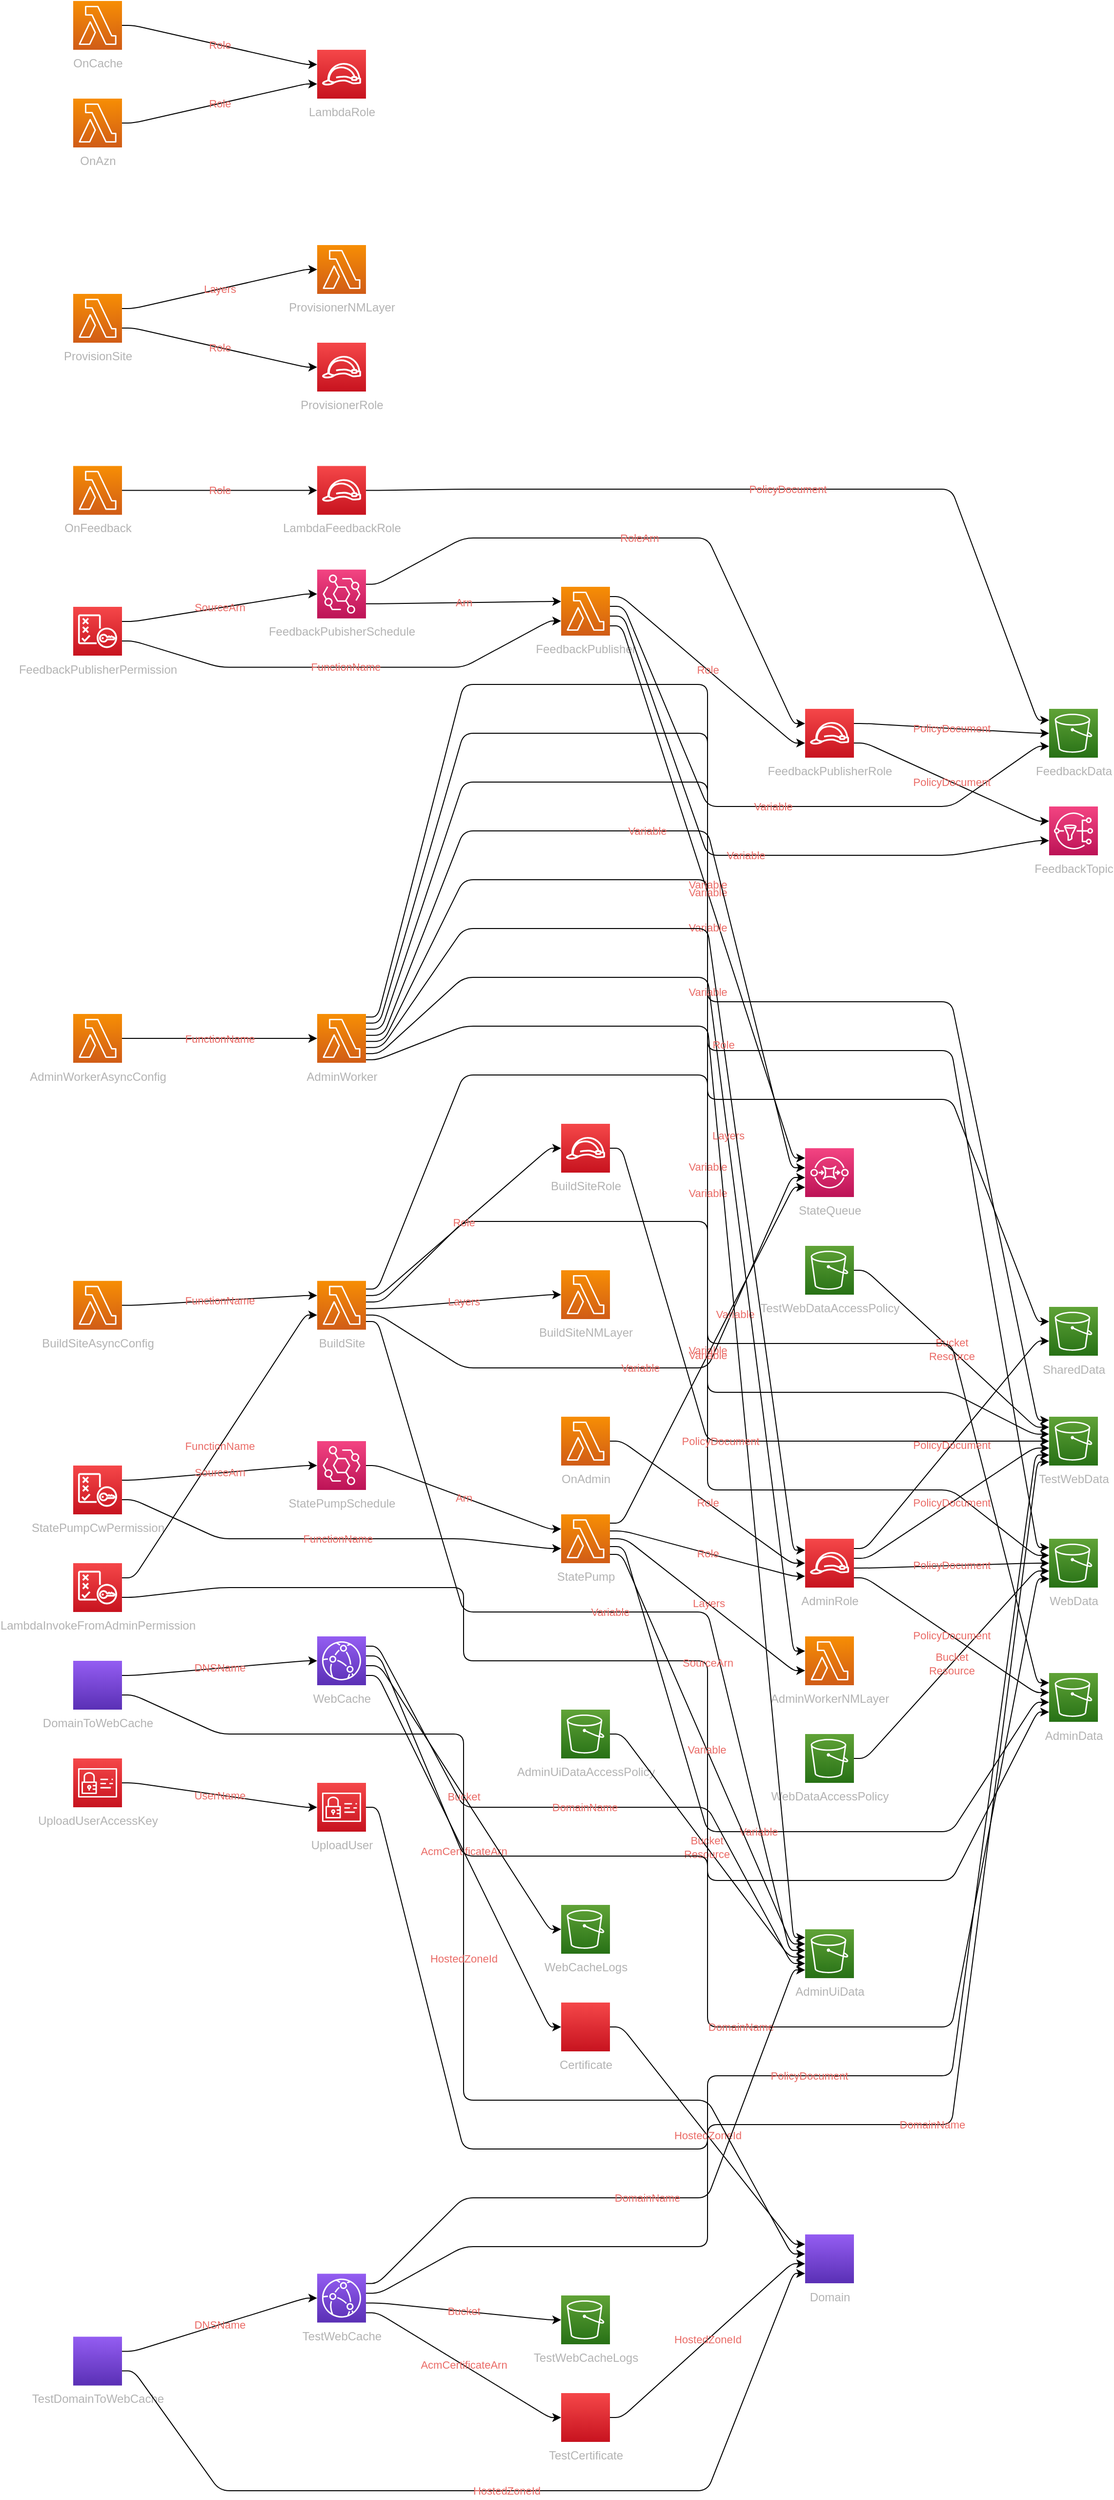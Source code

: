 <mxfile version="13.1.3" pages="2">
            <diagram id="diagramid" name="Diagram">
              <mxGraphModel><root><mxCell id="0"/><mxCell id="1" parent="0"/><mxCell id="2" value="SharedData" style="outlineConnect=0;fontColor=#B3B3B3;gradientColor=#60A337;gradientDirection=north;fillColor=#277116;strokeColor=#ffffff;dashed=0;verticalLabelPosition=bottom;verticalAlign=top;align=center;html=1;fontSize=12;fontStyle=0;aspect=fixed;shape=mxgraph.aws4.resourceIcon;resIcon=mxgraph.aws4.s3;" vertex="1" parent="1"><mxGeometry x="1000" y="1337.5" width="50" height="50" as="geometry"/></mxCell><mxCell id="3" value="WebData" style="outlineConnect=0;fontColor=#B3B3B3;gradientColor=#60A337;gradientDirection=north;fillColor=#277116;strokeColor=#ffffff;dashed=0;verticalLabelPosition=bottom;verticalAlign=top;align=center;html=1;fontSize=12;fontStyle=0;aspect=fixed;shape=mxgraph.aws4.resourceIcon;resIcon=mxgraph.aws4.s3;" vertex="1" parent="1"><mxGeometry x="1000" y="1575" width="50" height="50" as="geometry"/></mxCell><mxCell id="4" value="TestWebData" style="outlineConnect=0;fontColor=#B3B3B3;gradientColor=#60A337;gradientDirection=north;fillColor=#277116;strokeColor=#ffffff;dashed=0;verticalLabelPosition=bottom;verticalAlign=top;align=center;html=1;fontSize=12;fontStyle=0;aspect=fixed;shape=mxgraph.aws4.resourceIcon;resIcon=mxgraph.aws4.s3;" vertex="1" parent="1"><mxGeometry x="1000" y="1450" width="50" height="50" as="geometry"/></mxCell><mxCell id="5" value="AdminData" style="outlineConnect=0;fontColor=#B3B3B3;gradientColor=#60A337;gradientDirection=north;fillColor=#277116;strokeColor=#ffffff;dashed=0;verticalLabelPosition=bottom;verticalAlign=top;align=center;html=1;fontSize=12;fontStyle=0;aspect=fixed;shape=mxgraph.aws4.resourceIcon;resIcon=mxgraph.aws4.s3;" vertex="1" parent="1"><mxGeometry x="1000" y="1712.5" width="50" height="50" as="geometry"/></mxCell><mxCell id="6" value="AdminUiData" style="outlineConnect=0;fontColor=#B3B3B3;gradientColor=#60A337;gradientDirection=north;fillColor=#277116;strokeColor=#ffffff;dashed=0;verticalLabelPosition=bottom;verticalAlign=top;align=center;html=1;fontSize=12;fontStyle=0;aspect=fixed;shape=mxgraph.aws4.resourceIcon;resIcon=mxgraph.aws4.s3;" vertex="1" parent="1"><mxGeometry x="750" y="1975" width="50" height="50" as="geometry"/></mxCell><mxCell id="7" value="FeedbackData" style="outlineConnect=0;fontColor=#B3B3B3;gradientColor=#60A337;gradientDirection=north;fillColor=#277116;strokeColor=#ffffff;dashed=0;verticalLabelPosition=bottom;verticalAlign=top;align=center;html=1;fontSize=12;fontStyle=0;aspect=fixed;shape=mxgraph.aws4.resourceIcon;resIcon=mxgraph.aws4.s3;" vertex="1" parent="1"><mxGeometry x="1000" y="725" width="50" height="50" as="geometry"/></mxCell><mxCell id="8" value="WebDataAccessPolicy" style="outlineConnect=0;fontColor=#B3B3B3;gradientColor=#60A337;gradientDirection=north;fillColor=#277116;strokeColor=#ffffff;dashed=0;verticalLabelPosition=bottom;verticalAlign=top;align=center;html=1;fontSize=12;fontStyle=0;aspect=fixed;shape=mxgraph.aws4.resourceIcon;resIcon=mxgraph.aws4.s3;" vertex="1" parent="1"><mxGeometry x="750" y="1775" width="50" height="50" as="geometry"/></mxCell><mxCell id="9" value="TestWebDataAccessPolicy" style="outlineConnect=0;fontColor=#B3B3B3;gradientColor=#60A337;gradientDirection=north;fillColor=#277116;strokeColor=#ffffff;dashed=0;verticalLabelPosition=bottom;verticalAlign=top;align=center;html=1;fontSize=12;fontStyle=0;aspect=fixed;shape=mxgraph.aws4.resourceIcon;resIcon=mxgraph.aws4.s3;" vertex="1" parent="1"><mxGeometry x="750" y="1275" width="50" height="50" as="geometry"/></mxCell><mxCell id="10" value="AdminUiDataAccessPolicy" style="outlineConnect=0;fontColor=#B3B3B3;gradientColor=#60A337;gradientDirection=north;fillColor=#277116;strokeColor=#ffffff;dashed=0;verticalLabelPosition=bottom;verticalAlign=top;align=center;html=1;fontSize=12;fontStyle=0;aspect=fixed;shape=mxgraph.aws4.resourceIcon;resIcon=mxgraph.aws4.s3;" vertex="1" parent="1"><mxGeometry x="500" y="1750" width="50" height="50" as="geometry"/></mxCell><mxCell id="11" value="WebCacheLogs" style="outlineConnect=0;fontColor=#B3B3B3;gradientColor=#60A337;gradientDirection=north;fillColor=#277116;strokeColor=#ffffff;dashed=0;verticalLabelPosition=bottom;verticalAlign=top;align=center;html=1;fontSize=12;fontStyle=0;aspect=fixed;shape=mxgraph.aws4.resourceIcon;resIcon=mxgraph.aws4.s3;" vertex="1" parent="1"><mxGeometry x="500" y="1950" width="50" height="50" as="geometry"/></mxCell><mxCell id="12" value="TestWebCacheLogs" style="outlineConnect=0;fontColor=#B3B3B3;gradientColor=#60A337;gradientDirection=north;fillColor=#277116;strokeColor=#ffffff;dashed=0;verticalLabelPosition=bottom;verticalAlign=top;align=center;html=1;fontSize=12;fontStyle=0;aspect=fixed;shape=mxgraph.aws4.resourceIcon;resIcon=mxgraph.aws4.s3;" vertex="1" parent="1"><mxGeometry x="500" y="2350" width="50" height="50" as="geometry"/></mxCell><mxCell id="13" value="Certificate" style="outlineConnect=0;fontColor=#B3B3B3;gradientColor=#F54749;gradientDirection=north;fillColor=#C7131F;strokeColor=#ffffff;dashed=0;verticalLabelPosition=bottom;verticalAlign=top;align=center;html=1;fontSize=12;fontStyle=0;aspect=fixed;shape=mxgraph.aws4.resourceIcon;resIcon=mxgraph.aws4.certificatemanager;" vertex="1" parent="1"><mxGeometry x="500" y="2050" width="50" height="50" as="geometry"/></mxCell><mxCell id="14" value="TestCertificate" style="outlineConnect=0;fontColor=#B3B3B3;gradientColor=#F54749;gradientDirection=north;fillColor=#C7131F;strokeColor=#ffffff;dashed=0;verticalLabelPosition=bottom;verticalAlign=top;align=center;html=1;fontSize=12;fontStyle=0;aspect=fixed;shape=mxgraph.aws4.resourceIcon;resIcon=mxgraph.aws4.certificatemanager;" vertex="1" parent="1"><mxGeometry x="500" y="2450" width="50" height="50" as="geometry"/></mxCell><mxCell id="15" value="WebCache" style="outlineConnect=0;fontColor=#B3B3B3;gradientColor=#945DF2;gradientDirection=north;fillColor=#5A30B5;strokeColor=#ffffff;dashed=0;verticalLabelPosition=bottom;verticalAlign=top;align=center;html=1;fontSize=12;fontStyle=0;aspect=fixed;shape=mxgraph.aws4.resourceIcon;resIcon=mxgraph.aws4.cloudfront;" vertex="1" parent="1"><mxGeometry x="250" y="1675" width="50" height="50" as="geometry"/></mxCell><mxCell id="16" value="TestWebCache" style="outlineConnect=0;fontColor=#B3B3B3;gradientColor=#945DF2;gradientDirection=north;fillColor=#5A30B5;strokeColor=#ffffff;dashed=0;verticalLabelPosition=bottom;verticalAlign=top;align=center;html=1;fontSize=12;fontStyle=0;aspect=fixed;shape=mxgraph.aws4.resourceIcon;resIcon=mxgraph.aws4.cloudfront;" vertex="1" parent="1"><mxGeometry x="250" y="2327.69" width="50" height="50" as="geometry"/></mxCell><mxCell id="17" value="OnCache" style="outlineConnect=0;fontColor=#B3B3B3;gradientColor=#F78E04;gradientDirection=north;fillColor=#D05C17;strokeColor=#ffffff;dashed=0;verticalLabelPosition=bottom;verticalAlign=top;align=center;html=1;fontSize=12;fontStyle=0;aspect=fixed;shape=mxgraph.aws4.resourceIcon;resIcon=mxgraph.aws4.lambda;" vertex="1" parent="1"><mxGeometry width="50" height="50" as="geometry"/></mxCell><mxCell id="18" value="OnAzn" style="outlineConnect=0;fontColor=#B3B3B3;gradientColor=#F78E04;gradientDirection=north;fillColor=#D05C17;strokeColor=#ffffff;dashed=0;verticalLabelPosition=bottom;verticalAlign=top;align=center;html=1;fontSize=12;fontStyle=0;aspect=fixed;shape=mxgraph.aws4.resourceIcon;resIcon=mxgraph.aws4.lambda;" vertex="1" parent="1"><mxGeometry y="100" width="50" height="50" as="geometry"/></mxCell><mxCell id="19" value="FeedbackTopic" style="outlineConnect=0;fontColor=#B3B3B3;gradientColor=#F34482;gradientDirection=north;fillColor=#BC1356;strokeColor=#ffffff;dashed=0;verticalLabelPosition=bottom;verticalAlign=top;align=center;html=1;fontSize=12;fontStyle=0;aspect=fixed;shape=mxgraph.aws4.resourceIcon;resIcon=mxgraph.aws4.sns;" vertex="1" parent="1"><mxGeometry x="1000" y="825" width="50" height="50" as="geometry"/></mxCell><mxCell id="20" value="OnFeedback" style="outlineConnect=0;fontColor=#B3B3B3;gradientColor=#F78E04;gradientDirection=north;fillColor=#D05C17;strokeColor=#ffffff;dashed=0;verticalLabelPosition=bottom;verticalAlign=top;align=center;html=1;fontSize=12;fontStyle=0;aspect=fixed;shape=mxgraph.aws4.resourceIcon;resIcon=mxgraph.aws4.lambda;" vertex="1" parent="1"><mxGeometry y="476.221" width="50" height="50" as="geometry"/></mxCell><mxCell id="21" value="StateQueue" style="outlineConnect=0;fontColor=#B3B3B3;gradientColor=#F34482;gradientDirection=north;fillColor=#BC1356;strokeColor=#ffffff;dashed=0;verticalLabelPosition=bottom;verticalAlign=top;align=center;html=1;fontSize=12;fontStyle=0;aspect=fixed;shape=mxgraph.aws4.resourceIcon;resIcon=mxgraph.aws4.sqs;" vertex="1" parent="1"><mxGeometry x="750" y="1175" width="50" height="50" as="geometry"/></mxCell><mxCell id="22" value="FeedbackPublisher" style="outlineConnect=0;fontColor=#B3B3B3;gradientColor=#F78E04;gradientDirection=north;fillColor=#D05C17;strokeColor=#ffffff;dashed=0;verticalLabelPosition=bottom;verticalAlign=top;align=center;html=1;fontSize=12;fontStyle=0;aspect=fixed;shape=mxgraph.aws4.resourceIcon;resIcon=mxgraph.aws4.lambda;" vertex="1" parent="1"><mxGeometry x="500" y="600" width="50" height="50" as="geometry"/></mxCell><mxCell id="23" value="FeedbackPubisherSchedule" style="outlineConnect=0;fontColor=#B3B3B3;gradientColor=#F34482;gradientDirection=north;fillColor=#BC1356;strokeColor=#ffffff;dashed=0;verticalLabelPosition=bottom;verticalAlign=top;align=center;html=1;fontSize=12;fontStyle=0;aspect=fixed;shape=mxgraph.aws4.resourceIcon;resIcon=mxgraph.aws4.eventbridge;" vertex="1" parent="1"><mxGeometry x="250" y="582.432" width="50" height="50" as="geometry"/></mxCell><mxCell id="24" value="FeedbackPublisherPermission" style="outlineConnect=0;fontColor=#B3B3B3;gradientColor=#F54749;gradientDirection=north;fillColor=#C7131F;strokeColor=#ffffff;dashed=0;verticalLabelPosition=bottom;verticalAlign=top;align=center;html=1;fontSize=12;fontStyle=0;aspect=fixed;shape=mxgraph.aws4.resourceIcon;resIcon=mxgraph.aws4.policy;" vertex="1" parent="1"><mxGeometry y="620.522" width="50" height="50" as="geometry"/></mxCell><mxCell id="25" value="OnAdmin" style="outlineConnect=0;fontColor=#B3B3B3;gradientColor=#F78E04;gradientDirection=north;fillColor=#D05C17;strokeColor=#ffffff;dashed=0;verticalLabelPosition=bottom;verticalAlign=top;align=center;html=1;fontSize=12;fontStyle=0;aspect=fixed;shape=mxgraph.aws4.resourceIcon;resIcon=mxgraph.aws4.lambda;" vertex="1" parent="1"><mxGeometry x="500" y="1450" width="50" height="50" as="geometry"/></mxCell><mxCell id="26" value="BuildSiteNMLayer" style="outlineConnect=0;fontColor=#B3B3B3;gradientColor=#F78E04;gradientDirection=north;fillColor=#D05C17;strokeColor=#ffffff;dashed=0;verticalLabelPosition=bottom;verticalAlign=top;align=center;html=1;fontSize=12;fontStyle=0;aspect=fixed;shape=mxgraph.aws4.resourceIcon;resIcon=mxgraph.aws4.lambda;" vertex="1" parent="1"><mxGeometry x="500" y="1300" width="50" height="50" as="geometry"/></mxCell><mxCell id="27" value="BuildSite" style="outlineConnect=0;fontColor=#B3B3B3;gradientColor=#F78E04;gradientDirection=north;fillColor=#D05C17;strokeColor=#ffffff;dashed=0;verticalLabelPosition=bottom;verticalAlign=top;align=center;html=1;fontSize=12;fontStyle=0;aspect=fixed;shape=mxgraph.aws4.resourceIcon;resIcon=mxgraph.aws4.lambda;" vertex="1" parent="1"><mxGeometry x="250" y="1310.889" width="50" height="50" as="geometry"/></mxCell><mxCell id="28" value="BuildSiteAsyncConfig" style="outlineConnect=0;fontColor=#B3B3B3;gradientColor=#F78E04;gradientDirection=north;fillColor=#D05C17;strokeColor=#ffffff;dashed=0;verticalLabelPosition=bottom;verticalAlign=top;align=center;html=1;fontSize=12;fontStyle=0;aspect=fixed;shape=mxgraph.aws4.resourceIcon;resIcon=mxgraph.aws4.lambda;" vertex="1" parent="1"><mxGeometry y="1310.889" width="50" height="50" as="geometry"/></mxCell><mxCell id="29" value="LambdaInvokeFromAdminPermission" style="outlineConnect=0;fontColor=#B3B3B3;gradientColor=#F54749;gradientDirection=north;fillColor=#C7131F;strokeColor=#ffffff;dashed=0;verticalLabelPosition=bottom;verticalAlign=top;align=center;html=1;fontSize=12;fontStyle=0;aspect=fixed;shape=mxgraph.aws4.resourceIcon;resIcon=mxgraph.aws4.policy;" vertex="1" parent="1"><mxGeometry y="1600" width="50" height="50" as="geometry"/></mxCell><mxCell id="30" value="AdminWorkerNMLayer" style="outlineConnect=0;fontColor=#B3B3B3;gradientColor=#F78E04;gradientDirection=north;fillColor=#D05C17;strokeColor=#ffffff;dashed=0;verticalLabelPosition=bottom;verticalAlign=top;align=center;html=1;fontSize=12;fontStyle=0;aspect=fixed;shape=mxgraph.aws4.resourceIcon;resIcon=mxgraph.aws4.lambda;" vertex="1" parent="1"><mxGeometry x="750" y="1675" width="50" height="50" as="geometry"/></mxCell><mxCell id="31" value="AdminWorker" style="outlineConnect=0;fontColor=#B3B3B3;gradientColor=#F78E04;gradientDirection=north;fillColor=#D05C17;strokeColor=#ffffff;dashed=0;verticalLabelPosition=bottom;verticalAlign=top;align=center;html=1;fontSize=12;fontStyle=0;aspect=fixed;shape=mxgraph.aws4.resourceIcon;resIcon=mxgraph.aws4.lambda;" vertex="1" parent="1"><mxGeometry x="250" y="1037.5" width="50" height="50" as="geometry"/></mxCell><mxCell id="32" value="AdminWorkerAsyncConfig" style="outlineConnect=0;fontColor=#B3B3B3;gradientColor=#F78E04;gradientDirection=north;fillColor=#D05C17;strokeColor=#ffffff;dashed=0;verticalLabelPosition=bottom;verticalAlign=top;align=center;html=1;fontSize=12;fontStyle=0;aspect=fixed;shape=mxgraph.aws4.resourceIcon;resIcon=mxgraph.aws4.lambda;" vertex="1" parent="1"><mxGeometry y="1037.5" width="50" height="50" as="geometry"/></mxCell><mxCell id="33" value="StatePump" style="outlineConnect=0;fontColor=#B3B3B3;gradientColor=#F78E04;gradientDirection=north;fillColor=#D05C17;strokeColor=#ffffff;dashed=0;verticalLabelPosition=bottom;verticalAlign=top;align=center;html=1;fontSize=12;fontStyle=0;aspect=fixed;shape=mxgraph.aws4.resourceIcon;resIcon=mxgraph.aws4.lambda;" vertex="1" parent="1"><mxGeometry x="500" y="1550" width="50" height="50" as="geometry"/></mxCell><mxCell id="34" value="StatePumpSchedule" style="outlineConnect=0;fontColor=#B3B3B3;gradientColor=#F34482;gradientDirection=north;fillColor=#BC1356;strokeColor=#ffffff;dashed=0;verticalLabelPosition=bottom;verticalAlign=top;align=center;html=1;fontSize=12;fontStyle=0;aspect=fixed;shape=mxgraph.aws4.resourceIcon;resIcon=mxgraph.aws4.eventbridge;" vertex="1" parent="1"><mxGeometry x="250" y="1475" width="50" height="50" as="geometry"/></mxCell><mxCell id="35" value="StatePumpCwPermission" style="outlineConnect=0;fontColor=#B3B3B3;gradientColor=#F54749;gradientDirection=north;fillColor=#C7131F;strokeColor=#ffffff;dashed=0;verticalLabelPosition=bottom;verticalAlign=top;align=center;html=1;fontSize=12;fontStyle=0;aspect=fixed;shape=mxgraph.aws4.resourceIcon;resIcon=mxgraph.aws4.policy;" vertex="1" parent="1"><mxGeometry y="1500" width="50" height="50" as="geometry"/></mxCell><mxCell id="36" value="ProvisionerNMLayer" style="outlineConnect=0;fontColor=#B3B3B3;gradientColor=#F78E04;gradientDirection=north;fillColor=#D05C17;strokeColor=#ffffff;dashed=0;verticalLabelPosition=bottom;verticalAlign=top;align=center;html=1;fontSize=12;fontStyle=0;aspect=fixed;shape=mxgraph.aws4.resourceIcon;resIcon=mxgraph.aws4.lambda;" vertex="1" parent="1"><mxGeometry x="250" y="250" width="50" height="50" as="geometry"/></mxCell><mxCell id="37" value="ProvisionSite" style="outlineConnect=0;fontColor=#B3B3B3;gradientColor=#F78E04;gradientDirection=north;fillColor=#D05C17;strokeColor=#ffffff;dashed=0;verticalLabelPosition=bottom;verticalAlign=top;align=center;html=1;fontSize=12;fontStyle=0;aspect=fixed;shape=mxgraph.aws4.resourceIcon;resIcon=mxgraph.aws4.lambda;" vertex="1" parent="1"><mxGeometry y="300" width="50" height="50" as="geometry"/></mxCell><mxCell id="38" value="LambdaRole" style="outlineConnect=0;fontColor=#B3B3B3;gradientColor=#F54749;gradientDirection=north;fillColor=#C7131F;strokeColor=#ffffff;dashed=0;verticalLabelPosition=bottom;verticalAlign=top;align=center;html=1;fontSize=12;fontStyle=0;aspect=fixed;shape=mxgraph.aws4.resourceIcon;resIcon=mxgraph.aws4.role;" vertex="1" parent="1"><mxGeometry x="250" y="50" width="50" height="50" as="geometry"/></mxCell><mxCell id="39" value="LambdaFeedbackRole" style="outlineConnect=0;fontColor=#B3B3B3;gradientColor=#F54749;gradientDirection=north;fillColor=#C7131F;strokeColor=#ffffff;dashed=0;verticalLabelPosition=bottom;verticalAlign=top;align=center;html=1;fontSize=12;fontStyle=0;aspect=fixed;shape=mxgraph.aws4.resourceIcon;resIcon=mxgraph.aws4.role;" vertex="1" parent="1"><mxGeometry x="250" y="476.221" width="50" height="50" as="geometry"/></mxCell><mxCell id="40" value="FeedbackPublisherRole" style="outlineConnect=0;fontColor=#B3B3B3;gradientColor=#F54749;gradientDirection=north;fillColor=#C7131F;strokeColor=#ffffff;dashed=0;verticalLabelPosition=bottom;verticalAlign=top;align=center;html=1;fontSize=12;fontStyle=0;aspect=fixed;shape=mxgraph.aws4.resourceIcon;resIcon=mxgraph.aws4.role;" vertex="1" parent="1"><mxGeometry x="750" y="725" width="50" height="50" as="geometry"/></mxCell><mxCell id="41" value="AdminRole" style="outlineConnect=0;fontColor=#B3B3B3;gradientColor=#F54749;gradientDirection=north;fillColor=#C7131F;strokeColor=#ffffff;dashed=0;verticalLabelPosition=bottom;verticalAlign=top;align=center;html=1;fontSize=12;fontStyle=0;aspect=fixed;shape=mxgraph.aws4.resourceIcon;resIcon=mxgraph.aws4.role;" vertex="1" parent="1"><mxGeometry x="750" y="1575" width="50" height="50" as="geometry"/></mxCell><mxCell id="42" value="ProvisionerRole" style="outlineConnect=0;fontColor=#B3B3B3;gradientColor=#F54749;gradientDirection=north;fillColor=#C7131F;strokeColor=#ffffff;dashed=0;verticalLabelPosition=bottom;verticalAlign=top;align=center;html=1;fontSize=12;fontStyle=0;aspect=fixed;shape=mxgraph.aws4.resourceIcon;resIcon=mxgraph.aws4.role;" vertex="1" parent="1"><mxGeometry x="250" y="350" width="50" height="50" as="geometry"/></mxCell><mxCell id="43" value="BuildSiteRole" style="outlineConnect=0;fontColor=#B3B3B3;gradientColor=#F54749;gradientDirection=north;fillColor=#C7131F;strokeColor=#ffffff;dashed=0;verticalLabelPosition=bottom;verticalAlign=top;align=center;html=1;fontSize=12;fontStyle=0;aspect=fixed;shape=mxgraph.aws4.resourceIcon;resIcon=mxgraph.aws4.role;" vertex="1" parent="1"><mxGeometry x="500" y="1150" width="50" height="50" as="geometry"/></mxCell><mxCell id="44" value="Domain" style="outlineConnect=0;fontColor=#B3B3B3;gradientColor=#945DF2;gradientDirection=north;fillColor=#5A30B5;strokeColor=#ffffff;dashed=0;verticalLabelPosition=bottom;verticalAlign=top;align=center;html=1;fontSize=12;fontStyle=0;aspect=fixed;shape=mxgraph.aws4.resourceIcon;resIcon=mxgraph.aws4.route53;" vertex="1" parent="1"><mxGeometry x="750" y="2287.5" width="50" height="50" as="geometry"/></mxCell><mxCell id="45" value="DomainToWebCache" style="outlineConnect=0;fontColor=#B3B3B3;gradientColor=#945DF2;gradientDirection=north;fillColor=#5A30B5;strokeColor=#ffffff;dashed=0;verticalLabelPosition=bottom;verticalAlign=top;align=center;html=1;fontSize=12;fontStyle=0;aspect=fixed;shape=mxgraph.aws4.resourceIcon;resIcon=mxgraph.aws4.route53;" vertex="1" parent="1"><mxGeometry y="1700" width="50" height="50" as="geometry"/></mxCell><mxCell id="46" value="TestDomainToWebCache" style="outlineConnect=0;fontColor=#B3B3B3;gradientColor=#945DF2;gradientDirection=north;fillColor=#5A30B5;strokeColor=#ffffff;dashed=0;verticalLabelPosition=bottom;verticalAlign=top;align=center;html=1;fontSize=12;fontStyle=0;aspect=fixed;shape=mxgraph.aws4.resourceIcon;resIcon=mxgraph.aws4.route53;" vertex="1" parent="1"><mxGeometry y="2392.207" width="50" height="50" as="geometry"/></mxCell><mxCell id="47" value="UploadUser" style="outlineConnect=0;fontColor=#B3B3B3;gradientColor=#F54749;gradientDirection=north;fillColor=#C7131F;strokeColor=#ffffff;dashed=0;verticalLabelPosition=bottom;verticalAlign=top;align=center;html=1;fontSize=12;fontStyle=0;aspect=fixed;shape=mxgraph.aws4.resourceIcon;resIcon=mxgraph.aws4.identity_and_access_management;" vertex="1" parent="1"><mxGeometry x="250" y="1825" width="50" height="50" as="geometry"/></mxCell><mxCell id="48" value="UploadUserAccessKey" style="outlineConnect=0;fontColor=#B3B3B3;gradientColor=#F54749;gradientDirection=north;fillColor=#C7131F;strokeColor=#ffffff;dashed=0;verticalLabelPosition=bottom;verticalAlign=top;align=center;html=1;fontSize=12;fontStyle=0;aspect=fixed;shape=mxgraph.aws4.resourceIcon;resIcon=mxgraph.aws4.identity_and_access_management;" vertex="1" parent="1"><mxGeometry y="1800" width="50" height="50" as="geometry"/></mxCell><mxCell id="WebData|WebDataAccessPolicy" value="Bucket&#xA;Resource" style="edgeStyle=orthogonalEdgeStyle;rounded=1;orthogonalLoop=1;jettySize=auto;html=1;labelBackgroundColor=none;fontColor=#EA6B66;noEdgeStyle=1;orthogonal=1;" edge="1" parent="1" source="8" target="3"><mxGeometry relative="1" as="geometry"><Array as="points"><mxPoint x="812" y="1800"/><mxPoint x="986" y="1608"/></Array></mxGeometry></mxCell><mxCell id="TestWebData|TestWebDataAccessPolicy" value="Bucket&#xA;Resource" style="edgeStyle=orthogonalEdgeStyle;rounded=1;orthogonalLoop=1;jettySize=auto;html=1;labelBackgroundColor=none;fontColor=#EA6B66;noEdgeStyle=1;orthogonal=1;" edge="1" parent="1" source="9" target="4"><mxGeometry relative="1" as="geometry"><Array as="points"><mxPoint x="812" y="1300"/><mxPoint x="986" y="1460.714"/></Array></mxGeometry></mxCell><mxCell id="AdminUiData|AdminUiDataAccessPolicy" value="Bucket&#xA;Resource" style="edgeStyle=orthogonalEdgeStyle;rounded=1;orthogonalLoop=1;jettySize=auto;html=1;labelBackgroundColor=none;fontColor=#EA6B66;noEdgeStyle=1;orthogonal=1;" edge="1" parent="1" source="10" target="6"><mxGeometry relative="1" as="geometry"><Array as="points"><mxPoint x="562" y="1775"/><mxPoint x="734" y="2003.333"/></Array></mxGeometry></mxCell><mxCell id="Domain|Certificate" value="HostedZoneId" style="edgeStyle=orthogonalEdgeStyle;rounded=1;orthogonalLoop=1;jettySize=auto;html=1;labelBackgroundColor=none;fontColor=#EA6B66;noEdgeStyle=1;orthogonal=1;" edge="1" parent="1" source="13" target="44"><mxGeometry relative="1" as="geometry"><Array as="points"><mxPoint x="562" y="2075"/><mxPoint x="738" y="2297.5"/></Array></mxGeometry></mxCell><mxCell id="Domain|TestCertificate" value="HostedZoneId" style="edgeStyle=orthogonalEdgeStyle;rounded=1;orthogonalLoop=1;jettySize=auto;html=1;labelBackgroundColor=none;fontColor=#EA6B66;noEdgeStyle=1;orthogonal=1;" edge="1" parent="1" source="14" target="44"><mxGeometry relative="1" as="geometry"><Array as="points"><mxPoint x="562" y="2475"/><mxPoint x="736" y="2317.5"/></Array></mxGeometry></mxCell><mxCell id="Certificate|WebCache" value="AcmCertificateArn" style="edgeStyle=orthogonalEdgeStyle;rounded=1;orthogonalLoop=1;jettySize=auto;html=1;labelBackgroundColor=none;fontColor=#EA6B66;noEdgeStyle=1;orthogonal=1;" edge="1" parent="1" source="15" target="13"><mxGeometry relative="1" as="geometry"><Array as="points"><mxPoint x="312" y="1715"/><mxPoint x="488" y="2075"/></Array></mxGeometry></mxCell><mxCell id="WebData|WebCache" value="DomainName" style="edgeStyle=orthogonalEdgeStyle;rounded=1;orthogonalLoop=1;jettySize=auto;html=1;labelBackgroundColor=none;fontColor=#EA6B66;noEdgeStyle=1;orthogonal=1;" edge="1" parent="1" source="15" target="3"><mxGeometry relative="1" as="geometry"><Array as="points"><mxPoint x="314" y="1695"/><mxPoint x="400" y="1900"/><mxPoint x="650" y="1900"/><mxPoint x="650" y="2075"/><mxPoint x="900" y="2075"/><mxPoint x="988" y="1616"/></Array></mxGeometry></mxCell><mxCell id="AdminUiData|WebCache" value="DomainName" style="edgeStyle=orthogonalEdgeStyle;rounded=1;orthogonalLoop=1;jettySize=auto;html=1;labelBackgroundColor=none;fontColor=#EA6B66;noEdgeStyle=1;orthogonal=1;" edge="1" parent="1" source="15" target="6"><mxGeometry relative="1" as="geometry"><Array as="points"><mxPoint x="312" y="1685"/><mxPoint x="400" y="1850"/><mxPoint x="650" y="1850"/><mxPoint x="736" y="2010.0"/></Array></mxGeometry></mxCell><mxCell id="WebCacheLogs|WebCache" value="Bucket" style="edgeStyle=orthogonalEdgeStyle;rounded=1;orthogonalLoop=1;jettySize=auto;html=1;labelBackgroundColor=none;fontColor=#EA6B66;noEdgeStyle=1;orthogonal=1;" edge="1" parent="1" source="15" target="11"><mxGeometry relative="1" as="geometry"><Array as="points"><mxPoint x="314" y="1705"/><mxPoint x="488" y="1975"/></Array></mxGeometry></mxCell><mxCell id="TestCertificate|TestWebCache" value="AcmCertificateArn" style="edgeStyle=orthogonalEdgeStyle;rounded=1;orthogonalLoop=1;jettySize=auto;html=1;labelBackgroundColor=none;fontColor=#EA6B66;noEdgeStyle=1;orthogonal=1;" edge="1" parent="1" source="16" target="14"><mxGeometry relative="1" as="geometry"><Array as="points"><mxPoint x="312" y="2367.69"/><mxPoint x="488" y="2475"/></Array></mxGeometry></mxCell><mxCell id="TestWebData|TestWebCache" value="DomainName" style="edgeStyle=orthogonalEdgeStyle;rounded=1;orthogonalLoop=1;jettySize=auto;html=1;labelBackgroundColor=none;fontColor=#EA6B66;noEdgeStyle=1;orthogonal=1;" edge="1" parent="1" source="16" target="4"><mxGeometry relative="1" as="geometry"><Array as="points"><mxPoint x="314" y="2347.69"/><mxPoint x="400" y="2300"/><mxPoint x="650" y="2300"/><mxPoint x="650" y="2175"/><mxPoint x="900" y="2175"/><mxPoint x="988" y="1496.429"/></Array></mxGeometry></mxCell><mxCell id="AdminUiData|TestWebCache" value="DomainName" style="edgeStyle=orthogonalEdgeStyle;rounded=1;orthogonalLoop=1;jettySize=auto;html=1;labelBackgroundColor=none;fontColor=#EA6B66;noEdgeStyle=1;orthogonal=1;" edge="1" parent="1" source="16" target="6"><mxGeometry relative="1" as="geometry"><Array as="points"><mxPoint x="312" y="2337.69"/><mxPoint x="400" y="2250"/><mxPoint x="650" y="2250"/><mxPoint x="738" y="2016.667"/></Array></mxGeometry></mxCell><mxCell id="TestWebCacheLogs|TestWebCache" value="Bucket" style="edgeStyle=orthogonalEdgeStyle;rounded=1;orthogonalLoop=1;jettySize=auto;html=1;labelBackgroundColor=none;fontColor=#EA6B66;noEdgeStyle=1;orthogonal=1;" edge="1" parent="1" source="16" target="12"><mxGeometry relative="1" as="geometry"><Array as="points"><mxPoint x="314" y="2357.69"/><mxPoint x="488" y="2375"/></Array></mxGeometry></mxCell><mxCell id="LambdaRole|OnCache" value="Role" style="edgeStyle=orthogonalEdgeStyle;rounded=1;orthogonalLoop=1;jettySize=auto;html=1;labelBackgroundColor=none;fontColor=#EA6B66;noEdgeStyle=1;orthogonal=1;" edge="1" parent="1" source="17" target="38"><mxGeometry relative="1" as="geometry"><Array as="points"><mxPoint x="62" y="25"/><mxPoint x="238" y="65"/></Array></mxGeometry></mxCell><mxCell id="LambdaRole|OnAzn" value="Role" style="edgeStyle=orthogonalEdgeStyle;rounded=1;orthogonalLoop=1;jettySize=auto;html=1;labelBackgroundColor=none;fontColor=#EA6B66;noEdgeStyle=1;orthogonal=1;" edge="1" parent="1" source="18" target="38"><mxGeometry relative="1" as="geometry"><Array as="points"><mxPoint x="62" y="125"/><mxPoint x="238" y="85"/></Array></mxGeometry></mxCell><mxCell id="LambdaFeedbackRole|OnFeedback" value="Role" style="edgeStyle=orthogonalEdgeStyle;rounded=1;orthogonalLoop=1;jettySize=auto;html=1;labelBackgroundColor=none;fontColor=#EA6B66;noEdgeStyle=1;orthogonal=1;" edge="1" parent="1" source="20" target="39"><mxGeometry relative="1" as="geometry"><Array as="points"><mxPoint x="62" y="501.221"/><mxPoint x="238" y="501.221"/></Array></mxGeometry></mxCell><mxCell id="FeedbackData|FeedbackPublisher" value="Variable" style="edgeStyle=orthogonalEdgeStyle;rounded=1;orthogonalLoop=1;jettySize=auto;html=1;labelBackgroundColor=none;fontColor=#EA6B66;noEdgeStyle=1;orthogonal=1;" edge="1" parent="1" source="22" target="7"><mxGeometry relative="1" as="geometry"><Array as="points"><mxPoint x="564" y="620"/><mxPoint x="650" y="825"/><mxPoint x="900" y="825"/><mxPoint x="988" y="763.333"/></Array></mxGeometry></mxCell><mxCell id="FeedbackTopic|FeedbackPublisher" value="Variable" style="edgeStyle=orthogonalEdgeStyle;rounded=1;orthogonalLoop=1;jettySize=auto;html=1;labelBackgroundColor=none;fontColor=#EA6B66;noEdgeStyle=1;orthogonal=1;" edge="1" parent="1" source="22" target="19"><mxGeometry relative="1" as="geometry"><Array as="points"><mxPoint x="564" y="630"/><mxPoint x="650" y="875"/><mxPoint x="900" y="875"/><mxPoint x="988" y="860"/></Array></mxGeometry></mxCell><mxCell id="StateQueue|FeedbackPublisher" value="Variable" style="edgeStyle=orthogonalEdgeStyle;rounded=1;orthogonalLoop=1;jettySize=auto;html=1;labelBackgroundColor=none;fontColor=#EA6B66;noEdgeStyle=1;orthogonal=1;" edge="1" parent="1" source="22" target="21"><mxGeometry relative="1" as="geometry"><Array as="points"><mxPoint x="562" y="640"/><mxPoint x="738" y="1185"/></Array></mxGeometry></mxCell><mxCell id="FeedbackPublisherRole|FeedbackPublisher" value="Role" style="edgeStyle=orthogonalEdgeStyle;rounded=1;orthogonalLoop=1;jettySize=auto;html=1;labelBackgroundColor=none;fontColor=#EA6B66;noEdgeStyle=1;orthogonal=1;" edge="1" parent="1" source="22" target="40"><mxGeometry relative="1" as="geometry"><Array as="points"><mxPoint x="562" y="610"/><mxPoint x="738" y="760"/></Array></mxGeometry></mxCell><mxCell id="FeedbackPublisherRole|FeedbackPubisherSchedule" value="RoleArn" style="edgeStyle=orthogonalEdgeStyle;rounded=1;orthogonalLoop=1;jettySize=auto;html=1;labelBackgroundColor=none;fontColor=#EA6B66;noEdgeStyle=1;orthogonal=1;" edge="1" parent="1" source="23" target="40"><mxGeometry relative="1" as="geometry"><Array as="points"><mxPoint x="312" y="597.432"/><mxPoint x="400" y="550"/><mxPoint x="650" y="550"/><mxPoint x="738" y="740"/></Array></mxGeometry></mxCell><mxCell id="FeedbackPublisher|FeedbackPubisherSchedule" value="Arn" style="edgeStyle=orthogonalEdgeStyle;rounded=1;orthogonalLoop=1;jettySize=auto;html=1;labelBackgroundColor=none;fontColor=#EA6B66;noEdgeStyle=1;orthogonal=1;" edge="1" parent="1" source="23" target="22"><mxGeometry relative="1" as="geometry"><Array as="points"><mxPoint x="312" y="617.432"/><mxPoint x="488" y="615"/></Array></mxGeometry></mxCell><mxCell id="FeedbackPublisher|FeedbackPublisherPermission" value="FunctionName" style="edgeStyle=orthogonalEdgeStyle;rounded=1;orthogonalLoop=1;jettySize=auto;html=1;labelBackgroundColor=none;fontColor=#EA6B66;noEdgeStyle=1;orthogonal=1;" edge="1" parent="1" source="24" target="22"><mxGeometry relative="1" as="geometry"><Array as="points"><mxPoint x="62" y="655.522"/><mxPoint x="150" y="682.432"/><mxPoint x="400" y="682.432"/><mxPoint x="488" y="635"/></Array></mxGeometry></mxCell><mxCell id="FeedbackPubisherSchedule|FeedbackPublisherPermission" value="SourceArn" style="edgeStyle=orthogonalEdgeStyle;rounded=1;orthogonalLoop=1;jettySize=auto;html=1;labelBackgroundColor=none;fontColor=#EA6B66;noEdgeStyle=1;orthogonal=1;" edge="1" parent="1" source="24" target="23"><mxGeometry relative="1" as="geometry"><Array as="points"><mxPoint x="62" y="635.522"/><mxPoint x="238" y="607.432"/></Array></mxGeometry></mxCell><mxCell id="AdminRole|OnAdmin" value="Role" style="edgeStyle=orthogonalEdgeStyle;rounded=1;orthogonalLoop=1;jettySize=auto;html=1;labelBackgroundColor=none;fontColor=#EA6B66;noEdgeStyle=1;orthogonal=1;" edge="1" parent="1" source="25" target="41"><mxGeometry relative="1" as="geometry"><Array as="points"><mxPoint x="562" y="1475"/><mxPoint x="736" y="1600"/></Array></mxGeometry></mxCell><mxCell id="AdminUiData|BuildSite" value="Variable" style="edgeStyle=orthogonalEdgeStyle;rounded=1;orthogonalLoop=1;jettySize=auto;html=1;labelBackgroundColor=none;fontColor=#EA6B66;noEdgeStyle=1;orthogonal=1;" edge="1" parent="1" source="27" target="6"><mxGeometry relative="1" as="geometry"><Array as="points"><mxPoint x="312" y="1352.555"/><mxPoint x="400" y="1650"/><mxPoint x="650" y="1650"/><mxPoint x="734" y="1996.667"/></Array></mxGeometry></mxCell><mxCell id="TestWebData|BuildSite" value="Variable" style="edgeStyle=orthogonalEdgeStyle;rounded=1;orthogonalLoop=1;jettySize=auto;html=1;labelBackgroundColor=none;fontColor=#EA6B66;noEdgeStyle=1;orthogonal=1;" edge="1" parent="1" source="27" target="4"><mxGeometry relative="1" as="geometry"><Array as="points"><mxPoint x="312" y="1319.222"/><mxPoint x="400" y="1100"/><mxPoint x="650" y="1100"/><mxPoint x="650" y="1425"/><mxPoint x="900" y="1425"/><mxPoint x="984" y="1467.857"/></Array></mxGeometry></mxCell><mxCell id="WebData|BuildSite" value="Variable" style="edgeStyle=orthogonalEdgeStyle;rounded=1;orthogonalLoop=1;jettySize=auto;html=1;labelBackgroundColor=none;fontColor=#EA6B66;noEdgeStyle=1;orthogonal=1;" edge="1" parent="1" source="27" target="3"><mxGeometry relative="1" as="geometry"><Array as="points"><mxPoint x="316" y="1332.555"/><mxPoint x="400" y="1250"/><mxPoint x="650" y="1250"/><mxPoint x="650" y="1525"/><mxPoint x="900" y="1525"/><mxPoint x="986" y="1592"/></Array></mxGeometry></mxCell><mxCell id="StateQueue|BuildSite" value="Variable" style="edgeStyle=orthogonalEdgeStyle;rounded=1;orthogonalLoop=1;jettySize=auto;html=1;labelBackgroundColor=none;fontColor=#EA6B66;noEdgeStyle=1;orthogonal=1;" edge="1" parent="1" source="27" target="21"><mxGeometry relative="1" as="geometry"><Array as="points"><mxPoint x="314" y="1345.889"/><mxPoint x="400" y="1400"/><mxPoint x="650" y="1400"/><mxPoint x="736" y="1205"/></Array></mxGeometry></mxCell><mxCell id="BuildSiteNMLayer|BuildSite" value="Layers" style="edgeStyle=orthogonalEdgeStyle;rounded=1;orthogonalLoop=1;jettySize=auto;html=1;labelBackgroundColor=none;fontColor=#EA6B66;noEdgeStyle=1;orthogonal=1;" edge="1" parent="1" source="27" target="26"><mxGeometry relative="1" as="geometry"><Array as="points"><mxPoint x="316" y="1339.222"/><mxPoint x="488" y="1325"/></Array></mxGeometry></mxCell><mxCell id="BuildSiteRole|BuildSite" value="Role" style="edgeStyle=orthogonalEdgeStyle;rounded=1;orthogonalLoop=1;jettySize=auto;html=1;labelBackgroundColor=none;fontColor=#EA6B66;noEdgeStyle=1;orthogonal=1;" edge="1" parent="1" source="27" target="43"><mxGeometry relative="1" as="geometry"><Array as="points"><mxPoint x="314" y="1325.889"/><mxPoint x="488" y="1175"/></Array></mxGeometry></mxCell><mxCell id="BuildSite|BuildSiteAsyncConfig" value="FunctionName" style="edgeStyle=orthogonalEdgeStyle;rounded=1;orthogonalLoop=1;jettySize=auto;html=1;labelBackgroundColor=none;fontColor=#EA6B66;noEdgeStyle=1;orthogonal=1;" edge="1" parent="1" source="28" target="27"><mxGeometry relative="1" as="geometry"><Array as="points"><mxPoint x="62" y="1335.889"/><mxPoint x="238" y="1325.889"/></Array></mxGeometry></mxCell><mxCell id="BuildSite|LambdaInvokeFromAdminPermission" value="FunctionName" style="edgeStyle=orthogonalEdgeStyle;rounded=1;orthogonalLoop=1;jettySize=auto;html=1;labelBackgroundColor=none;fontColor=#EA6B66;noEdgeStyle=1;orthogonal=1;" edge="1" parent="1" source="29" target="27"><mxGeometry relative="1" as="geometry"><Array as="points"><mxPoint x="62" y="1615"/><mxPoint x="238" y="1345.889"/></Array></mxGeometry></mxCell><mxCell id="AdminData|LambdaInvokeFromAdminPermission" value="SourceArn" style="edgeStyle=orthogonalEdgeStyle;rounded=1;orthogonalLoop=1;jettySize=auto;html=1;labelBackgroundColor=none;fontColor=#EA6B66;noEdgeStyle=1;orthogonal=1;" edge="1" parent="1" source="29" target="5"><mxGeometry relative="1" as="geometry"><Array as="points"><mxPoint x="62" y="1635"/><mxPoint x="150" y="1625"/><mxPoint x="400" y="1625"/><mxPoint x="400" y="1700"/><mxPoint x="650" y="1700"/><mxPoint x="650" y="1925"/><mxPoint x="900" y="1925"/><mxPoint x="988" y="1752.5"/></Array></mxGeometry></mxCell><mxCell id="SharedData|AdminWorker" value="Variable" style="edgeStyle=orthogonalEdgeStyle;rounded=1;orthogonalLoop=1;jettySize=auto;html=1;labelBackgroundColor=none;fontColor=#EA6B66;noEdgeStyle=1;orthogonal=1;" edge="1" parent="1" source="31" target="2"><mxGeometry relative="1" as="geometry"><Array as="points"><mxPoint x="316" y="1053.125"/><mxPoint x="400" y="800"/><mxPoint x="650" y="800"/><mxPoint x="650" y="1125"/><mxPoint x="900" y="1125"/><mxPoint x="988" y="1352.5"/></Array></mxGeometry></mxCell><mxCell id="AdminData|AdminWorker" value="Variable" style="edgeStyle=orthogonalEdgeStyle;rounded=1;orthogonalLoop=1;jettySize=auto;html=1;labelBackgroundColor=none;fontColor=#EA6B66;noEdgeStyle=1;orthogonal=1;" edge="1" parent="1" source="31" target="5"><mxGeometry relative="1" as="geometry"><Array as="points"><mxPoint x="318" y="1065.625"/><mxPoint x="400" y="900"/><mxPoint x="650" y="900"/><mxPoint x="650" y="1375"/><mxPoint x="900" y="1375"/><mxPoint x="988" y="1722.5"/></Array></mxGeometry></mxCell><mxCell id="AdminUiData|AdminWorker" value="Variable" style="edgeStyle=orthogonalEdgeStyle;rounded=1;orthogonalLoop=1;jettySize=auto;html=1;labelBackgroundColor=none;fontColor=#EA6B66;noEdgeStyle=1;orthogonal=1;" edge="1" parent="1" source="31" target="6"><mxGeometry relative="1" as="geometry"><Array as="points"><mxPoint x="312" y="1084.375"/><mxPoint x="400" y="1050"/><mxPoint x="650" y="1050"/><mxPoint x="738" y="1983.333"/></Array></mxGeometry></mxCell><mxCell id="TestWebData|AdminWorker" value="Variable" style="edgeStyle=orthogonalEdgeStyle;rounded=1;orthogonalLoop=1;jettySize=auto;html=1;labelBackgroundColor=none;fontColor=#EA6B66;noEdgeStyle=1;orthogonal=1;" edge="1" parent="1" source="31" target="4"><mxGeometry relative="1" as="geometry"><Array as="points"><mxPoint x="312" y="1040.625"/><mxPoint x="400" y="700"/><mxPoint x="650" y="700"/><mxPoint x="650" y="1025"/><mxPoint x="900" y="1025"/><mxPoint x="988" y="1453.571"/></Array></mxGeometry></mxCell><mxCell id="WebData|AdminWorker" value="Variable" style="edgeStyle=orthogonalEdgeStyle;rounded=1;orthogonalLoop=1;jettySize=auto;html=1;labelBackgroundColor=none;fontColor=#EA6B66;noEdgeStyle=1;orthogonal=1;" edge="1" parent="1" source="31" target="3"><mxGeometry relative="1" as="geometry"><Array as="points"><mxPoint x="314" y="1046.875"/><mxPoint x="400" y="750"/><mxPoint x="650" y="750"/><mxPoint x="650" y="1075"/><mxPoint x="900" y="1075"/><mxPoint x="988" y="1584"/></Array></mxGeometry></mxCell><mxCell id="StateQueue|AdminWorker" value="Variable" style="edgeStyle=orthogonalEdgeStyle;rounded=1;orthogonalLoop=1;jettySize=auto;html=1;labelBackgroundColor=none;fontColor=#EA6B66;noEdgeStyle=1;orthogonal=1;" edge="1" parent="1" source="31" target="21"><mxGeometry relative="1" as="geometry"><Array as="points"><mxPoint x="318" y="1059.375"/><mxPoint x="400" y="850"/><mxPoint x="650" y="850"/><mxPoint x="736" y="1195"/></Array></mxGeometry></mxCell><mxCell id="AdminWorkerNMLayer|AdminWorker" value="Layers" style="edgeStyle=orthogonalEdgeStyle;rounded=1;orthogonalLoop=1;jettySize=auto;html=1;labelBackgroundColor=none;fontColor=#EA6B66;noEdgeStyle=1;orthogonal=1;" edge="1" parent="1" source="31" target="30"><mxGeometry relative="1" as="geometry"><Array as="points"><mxPoint x="314" y="1078.125"/><mxPoint x="400" y="1000"/><mxPoint x="650" y="1000"/><mxPoint x="738" y="1690"/></Array></mxGeometry></mxCell><mxCell id="AdminRole|AdminWorker" value="Role" style="edgeStyle=orthogonalEdgeStyle;rounded=1;orthogonalLoop=1;jettySize=auto;html=1;labelBackgroundColor=none;fontColor=#EA6B66;noEdgeStyle=1;orthogonal=1;" edge="1" parent="1" source="31" target="41"><mxGeometry relative="1" as="geometry"><Array as="points"><mxPoint x="316" y="1071.875"/><mxPoint x="400" y="950"/><mxPoint x="650" y="950"/><mxPoint x="738" y="1586.667"/></Array></mxGeometry></mxCell><mxCell id="AdminWorker|AdminWorkerAsyncConfig" value="FunctionName" style="edgeStyle=orthogonalEdgeStyle;rounded=1;orthogonalLoop=1;jettySize=auto;html=1;labelBackgroundColor=none;fontColor=#EA6B66;noEdgeStyle=1;orthogonal=1;" edge="1" parent="1" source="32" target="31"><mxGeometry relative="1" as="geometry"><Array as="points"><mxPoint x="62" y="1062.5"/><mxPoint x="238" y="1062.5"/></Array></mxGeometry></mxCell><mxCell id="AdminData|StatePump" value="Variable" style="edgeStyle=orthogonalEdgeStyle;rounded=1;orthogonalLoop=1;jettySize=auto;html=1;labelBackgroundColor=none;fontColor=#EA6B66;noEdgeStyle=1;orthogonal=1;" edge="1" parent="1" source="33" target="5"><mxGeometry relative="1" as="geometry"><Array as="points"><mxPoint x="564" y="1583"/><mxPoint x="650" y="1875"/><mxPoint x="900" y="1875"/><mxPoint x="986" y="1742.5"/></Array></mxGeometry></mxCell><mxCell id="AdminUiData|StatePump" value="Variable" style="edgeStyle=orthogonalEdgeStyle;rounded=1;orthogonalLoop=1;jettySize=auto;html=1;labelBackgroundColor=none;fontColor=#EA6B66;noEdgeStyle=1;orthogonal=1;" edge="1" parent="1" source="33" target="6"><mxGeometry relative="1" as="geometry"><Array as="points"><mxPoint x="562" y="1591"/><mxPoint x="736" y="1990"/></Array></mxGeometry></mxCell><mxCell id="StateQueue|StatePump" value="Variable" style="edgeStyle=orthogonalEdgeStyle;rounded=1;orthogonalLoop=1;jettySize=auto;html=1;labelBackgroundColor=none;fontColor=#EA6B66;noEdgeStyle=1;orthogonal=1;" edge="1" parent="1" source="33" target="21"><mxGeometry relative="1" as="geometry"><Array as="points"><mxPoint x="562" y="1559"/><mxPoint x="738" y="1215"/></Array></mxGeometry></mxCell><mxCell id="AdminWorkerNMLayer|StatePump" value="Layers" style="edgeStyle=orthogonalEdgeStyle;rounded=1;orthogonalLoop=1;jettySize=auto;html=1;labelBackgroundColor=none;fontColor=#EA6B66;noEdgeStyle=1;orthogonal=1;" edge="1" parent="1" source="33" target="30"><mxGeometry relative="1" as="geometry"><Array as="points"><mxPoint x="566" y="1575"/><mxPoint x="738" y="1710"/></Array></mxGeometry></mxCell><mxCell id="AdminRole|StatePump" value="Role" style="edgeStyle=orthogonalEdgeStyle;rounded=1;orthogonalLoop=1;jettySize=auto;html=1;labelBackgroundColor=none;fontColor=#EA6B66;noEdgeStyle=1;orthogonal=1;" edge="1" parent="1" source="33" target="41"><mxGeometry relative="1" as="geometry"><Array as="points"><mxPoint x="564" y="1567"/><mxPoint x="738" y="1613.333"/></Array></mxGeometry></mxCell><mxCell id="StatePump|StatePumpSchedule" value="Arn" style="edgeStyle=orthogonalEdgeStyle;rounded=1;orthogonalLoop=1;jettySize=auto;html=1;labelBackgroundColor=none;fontColor=#EA6B66;noEdgeStyle=1;orthogonal=1;" edge="1" parent="1" source="34" target="33"><mxGeometry relative="1" as="geometry"><Array as="points"><mxPoint x="312" y="1500"/><mxPoint x="488" y="1565"/></Array></mxGeometry></mxCell><mxCell id="StatePump|StatePumpCwPermission" value="FunctionName" style="edgeStyle=orthogonalEdgeStyle;rounded=1;orthogonalLoop=1;jettySize=auto;html=1;labelBackgroundColor=none;fontColor=#EA6B66;noEdgeStyle=1;orthogonal=1;" edge="1" parent="1" source="35" target="33"><mxGeometry relative="1" as="geometry"><Array as="points"><mxPoint x="62" y="1535"/><mxPoint x="150" y="1575"/><mxPoint x="400" y="1575"/><mxPoint x="488" y="1585"/></Array></mxGeometry></mxCell><mxCell id="StatePumpSchedule|StatePumpCwPermission" value="SourceArn" style="edgeStyle=orthogonalEdgeStyle;rounded=1;orthogonalLoop=1;jettySize=auto;html=1;labelBackgroundColor=none;fontColor=#EA6B66;noEdgeStyle=1;orthogonal=1;" edge="1" parent="1" source="35" target="34"><mxGeometry relative="1" as="geometry"><Array as="points"><mxPoint x="62" y="1515"/><mxPoint x="238" y="1500"/></Array></mxGeometry></mxCell><mxCell id="ProvisionerNMLayer|ProvisionSite" value="Layers" style="edgeStyle=orthogonalEdgeStyle;rounded=1;orthogonalLoop=1;jettySize=auto;html=1;labelBackgroundColor=none;fontColor=#EA6B66;noEdgeStyle=1;orthogonal=1;" edge="1" parent="1" source="37" target="36"><mxGeometry relative="1" as="geometry"><Array as="points"><mxPoint x="62" y="315"/><mxPoint x="238" y="275"/></Array></mxGeometry></mxCell><mxCell id="ProvisionerRole|ProvisionSite" value="Role" style="edgeStyle=orthogonalEdgeStyle;rounded=1;orthogonalLoop=1;jettySize=auto;html=1;labelBackgroundColor=none;fontColor=#EA6B66;noEdgeStyle=1;orthogonal=1;" edge="1" parent="1" source="37" target="42"><mxGeometry relative="1" as="geometry"><Array as="points"><mxPoint x="62" y="335"/><mxPoint x="238" y="375"/></Array></mxGeometry></mxCell><mxCell id="FeedbackData|LambdaFeedbackRole" value="PolicyDocument" style="edgeStyle=orthogonalEdgeStyle;rounded=1;orthogonalLoop=1;jettySize=auto;html=1;labelBackgroundColor=none;fontColor=#EA6B66;noEdgeStyle=1;orthogonal=1;" edge="1" parent="1" source="39" target="7"><mxGeometry relative="1" as="geometry"><Array as="points"><mxPoint x="312" y="501.221"/><mxPoint x="400" y="500"/><mxPoint x="650" y="500"/><mxPoint x="650" y="500"/><mxPoint x="900" y="500"/><mxPoint x="988" y="736.667"/></Array></mxGeometry></mxCell><mxCell id="FeedbackTopic|FeedbackPublisherRole" value="PolicyDocument" style="edgeStyle=orthogonalEdgeStyle;rounded=1;orthogonalLoop=1;jettySize=auto;html=1;labelBackgroundColor=none;fontColor=#EA6B66;noEdgeStyle=1;orthogonal=1;" edge="1" parent="1" source="40" target="19"><mxGeometry relative="1" as="geometry"><Array as="points"><mxPoint x="812" y="760"/><mxPoint x="988" y="840"/></Array></mxGeometry></mxCell><mxCell id="FeedbackData|FeedbackPublisherRole" value="PolicyDocument" style="edgeStyle=orthogonalEdgeStyle;rounded=1;orthogonalLoop=1;jettySize=auto;html=1;labelBackgroundColor=none;fontColor=#EA6B66;noEdgeStyle=1;orthogonal=1;" edge="1" parent="1" source="40" target="7"><mxGeometry relative="1" as="geometry"><Array as="points"><mxPoint x="812" y="740"/><mxPoint x="986" y="750"/></Array></mxGeometry></mxCell><mxCell id="SharedData|AdminRole" value="PolicyDocument" style="edgeStyle=orthogonalEdgeStyle;rounded=1;orthogonalLoop=1;jettySize=auto;html=1;labelBackgroundColor=none;fontColor=#EA6B66;noEdgeStyle=1;orthogonal=1;" edge="1" parent="1" source="41" target="2"><mxGeometry relative="1" as="geometry"><Array as="points"><mxPoint x="812" y="1585"/><mxPoint x="988" y="1372.5"/></Array></mxGeometry></mxCell><mxCell id="AdminData|AdminRole" value="PolicyDocument" style="edgeStyle=orthogonalEdgeStyle;rounded=1;orthogonalLoop=1;jettySize=auto;html=1;labelBackgroundColor=none;fontColor=#EA6B66;noEdgeStyle=1;orthogonal=1;" edge="1" parent="1" source="41" target="5"><mxGeometry relative="1" as="geometry"><Array as="points"><mxPoint x="812" y="1615"/><mxPoint x="986" y="1732.5"/></Array></mxGeometry></mxCell><mxCell id="WebData|AdminRole" value="PolicyDocument" style="edgeStyle=orthogonalEdgeStyle;rounded=1;orthogonalLoop=1;jettySize=auto;html=1;labelBackgroundColor=none;fontColor=#EA6B66;noEdgeStyle=1;orthogonal=1;" edge="1" parent="1" source="41" target="3"><mxGeometry relative="1" as="geometry"><Array as="points"><mxPoint x="814" y="1605"/><mxPoint x="984" y="1600"/></Array></mxGeometry></mxCell><mxCell id="TestWebData|AdminRole" value="PolicyDocument" style="edgeStyle=orthogonalEdgeStyle;rounded=1;orthogonalLoop=1;jettySize=auto;html=1;labelBackgroundColor=none;fontColor=#EA6B66;noEdgeStyle=1;orthogonal=1;" edge="1" parent="1" source="41" target="4"><mxGeometry relative="1" as="geometry"><Array as="points"><mxPoint x="814" y="1595"/><mxPoint x="984" y="1482.143"/></Array></mxGeometry></mxCell><mxCell id="TestWebData|BuildSiteRole" value="PolicyDocument" style="edgeStyle=orthogonalEdgeStyle;rounded=1;orthogonalLoop=1;jettySize=auto;html=1;labelBackgroundColor=none;fontColor=#EA6B66;noEdgeStyle=1;orthogonal=1;" edge="1" parent="1" source="43" target="4"><mxGeometry relative="1" as="geometry"><Array as="points"><mxPoint x="562" y="1175"/><mxPoint x="650" y="1475"/><mxPoint x="900" y="1475"/><mxPoint x="982" y="1475"/></Array></mxGeometry></mxCell><mxCell id="Domain|DomainToWebCache" value="HostedZoneId" style="edgeStyle=orthogonalEdgeStyle;rounded=1;orthogonalLoop=1;jettySize=auto;html=1;labelBackgroundColor=none;fontColor=#EA6B66;noEdgeStyle=1;orthogonal=1;" edge="1" parent="1" source="45" target="44"><mxGeometry relative="1" as="geometry"><Array as="points"><mxPoint x="62" y="1735"/><mxPoint x="150" y="1775"/><mxPoint x="400" y="1775"/><mxPoint x="400" y="2150"/><mxPoint x="650" y="2150"/><mxPoint x="736" y="2307.5"/></Array></mxGeometry></mxCell><mxCell id="WebCache|DomainToWebCache" value="DNSName" style="edgeStyle=orthogonalEdgeStyle;rounded=1;orthogonalLoop=1;jettySize=auto;html=1;labelBackgroundColor=none;fontColor=#EA6B66;noEdgeStyle=1;orthogonal=1;" edge="1" parent="1" source="45" target="15"><mxGeometry relative="1" as="geometry"><Array as="points"><mxPoint x="62" y="1715"/><mxPoint x="238" y="1700"/></Array></mxGeometry></mxCell><mxCell id="Domain|TestDomainToWebCache" value="HostedZoneId" style="edgeStyle=orthogonalEdgeStyle;rounded=1;orthogonalLoop=1;jettySize=auto;html=1;labelBackgroundColor=none;fontColor=#EA6B66;noEdgeStyle=1;orthogonal=1;" edge="1" parent="1" source="46" target="44"><mxGeometry relative="1" as="geometry"><Array as="points"><mxPoint x="62" y="2427.207"/><mxPoint x="150" y="2550"/><mxPoint x="400" y="2550"/><mxPoint x="400" y="2550"/><mxPoint x="650" y="2550"/><mxPoint x="738" y="2327.5"/></Array></mxGeometry></mxCell><mxCell id="TestWebCache|TestDomainToWebCache" value="DNSName" style="edgeStyle=orthogonalEdgeStyle;rounded=1;orthogonalLoop=1;jettySize=auto;html=1;labelBackgroundColor=none;fontColor=#EA6B66;noEdgeStyle=1;orthogonal=1;" edge="1" parent="1" source="46" target="16"><mxGeometry relative="1" as="geometry"><Array as="points"><mxPoint x="62" y="2407.207"/><mxPoint x="238" y="2352.69"/></Array></mxGeometry></mxCell><mxCell id="TestWebData|UploadUser" value="PolicyDocument" style="edgeStyle=orthogonalEdgeStyle;rounded=1;orthogonalLoop=1;jettySize=auto;html=1;labelBackgroundColor=none;fontColor=#EA6B66;noEdgeStyle=1;orthogonal=1;" edge="1" parent="1" source="47" target="4"><mxGeometry relative="1" as="geometry"><Array as="points"><mxPoint x="312" y="1850"/><mxPoint x="400" y="2200"/><mxPoint x="650" y="2200"/><mxPoint x="650" y="2125"/><mxPoint x="900" y="2125"/><mxPoint x="986" y="1489.286"/></Array></mxGeometry></mxCell><mxCell id="UploadUser|UploadUserAccessKey" value="UserName" style="edgeStyle=orthogonalEdgeStyle;rounded=1;orthogonalLoop=1;jettySize=auto;html=1;labelBackgroundColor=none;fontColor=#EA6B66;noEdgeStyle=1;orthogonal=1;" edge="1" parent="1" source="48" target="47"><mxGeometry relative="1" as="geometry"><Array as="points"><mxPoint x="62" y="1825"/><mxPoint x="238" y="1850"/></Array></mxGeometry></mxCell></root></mxGraphModel>
            </diagram>
          </mxfile>